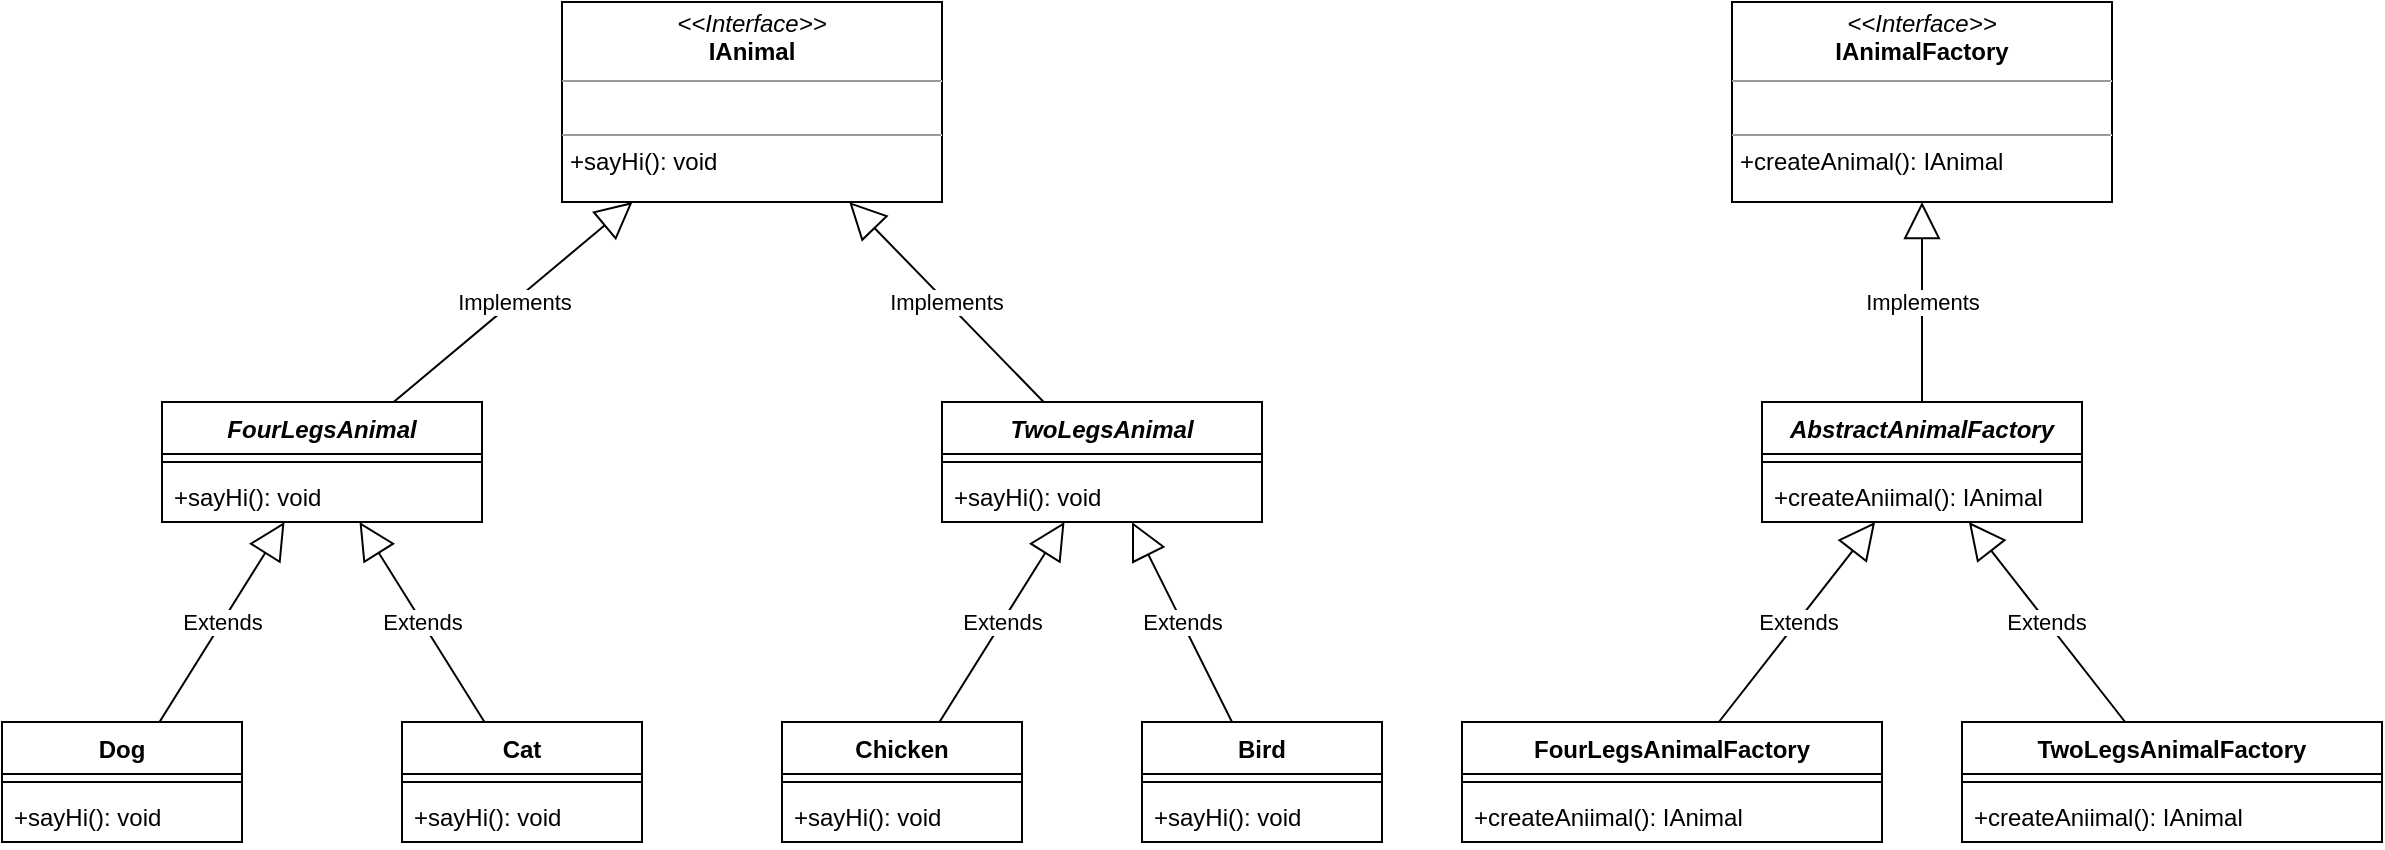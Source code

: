 <mxfile version="17.4.2" type="device"><diagram id="EGDvHh-TvlkpFJBMy5J7" name="Page-1"><mxGraphModel dx="2249" dy="794" grid="1" gridSize="10" guides="1" tooltips="1" connect="1" arrows="1" fold="1" page="1" pageScale="1" pageWidth="827" pageHeight="1169" math="0" shadow="0"><root><mxCell id="0"/><mxCell id="1" parent="0"/><mxCell id="TJbeqitGuI01zzAKS55R-5" value="&lt;p style=&quot;margin: 0px ; margin-top: 4px ; text-align: center&quot;&gt;&lt;i&gt;&amp;lt;&amp;lt;Interface&amp;gt;&amp;gt;&lt;/i&gt;&lt;br&gt;&lt;b&gt;IAnimal&lt;/b&gt;&lt;/p&gt;&lt;hr size=&quot;1&quot;&gt;&lt;p style=&quot;margin: 0px ; margin-left: 4px&quot;&gt;&lt;br&gt;&lt;/p&gt;&lt;hr size=&quot;1&quot;&gt;&lt;p style=&quot;margin: 0px ; margin-left: 4px&quot;&gt;+sayHi(): void&lt;br&gt;&lt;br&gt;&lt;/p&gt;" style="verticalAlign=top;align=left;overflow=fill;fontSize=12;fontFamily=Helvetica;html=1;" vertex="1" parent="1"><mxGeometry x="-50" y="120" width="190" height="100" as="geometry"/></mxCell><mxCell id="TJbeqitGuI01zzAKS55R-6" value="&lt;p style=&quot;margin: 0px ; margin-top: 4px ; text-align: center&quot;&gt;&lt;i&gt;&amp;lt;&amp;lt;Interface&amp;gt;&amp;gt;&lt;/i&gt;&lt;br&gt;&lt;b&gt;IAnimalFactory&lt;/b&gt;&lt;/p&gt;&lt;hr size=&quot;1&quot;&gt;&lt;p style=&quot;margin: 0px ; margin-left: 4px&quot;&gt;&lt;br&gt;&lt;/p&gt;&lt;hr size=&quot;1&quot;&gt;&lt;p style=&quot;margin: 0px ; margin-left: 4px&quot;&gt;+createAnimal(): IAnimal&lt;br&gt;&lt;br&gt;&lt;/p&gt;" style="verticalAlign=top;align=left;overflow=fill;fontSize=12;fontFamily=Helvetica;html=1;" vertex="1" parent="1"><mxGeometry x="535" y="120" width="190" height="100" as="geometry"/></mxCell><mxCell id="TJbeqitGuI01zzAKS55R-7" value="AbstractAnimalFactory" style="swimlane;fontStyle=3;align=center;verticalAlign=top;childLayout=stackLayout;horizontal=1;startSize=26;horizontalStack=0;resizeParent=1;resizeParentMax=0;resizeLast=0;collapsible=1;marginBottom=0;" vertex="1" parent="1"><mxGeometry x="550" y="320" width="160" height="60" as="geometry"/></mxCell><mxCell id="TJbeqitGuI01zzAKS55R-9" value="" style="line;strokeWidth=1;fillColor=none;align=left;verticalAlign=middle;spacingTop=-1;spacingLeft=3;spacingRight=3;rotatable=0;labelPosition=right;points=[];portConstraint=eastwest;" vertex="1" parent="TJbeqitGuI01zzAKS55R-7"><mxGeometry y="26" width="160" height="8" as="geometry"/></mxCell><mxCell id="TJbeqitGuI01zzAKS55R-10" value="+createAniimal(): IAnimal" style="text;strokeColor=none;fillColor=none;align=left;verticalAlign=top;spacingLeft=4;spacingRight=4;overflow=hidden;rotatable=0;points=[[0,0.5],[1,0.5]];portConstraint=eastwest;" vertex="1" parent="TJbeqitGuI01zzAKS55R-7"><mxGeometry y="34" width="160" height="26" as="geometry"/></mxCell><mxCell id="TJbeqitGuI01zzAKS55R-11" value="FourLegsAnimal" style="swimlane;fontStyle=3;align=center;verticalAlign=top;childLayout=stackLayout;horizontal=1;startSize=26;horizontalStack=0;resizeParent=1;resizeParentMax=0;resizeLast=0;collapsible=1;marginBottom=0;" vertex="1" parent="1"><mxGeometry x="-250" y="320" width="160" height="60" as="geometry"/></mxCell><mxCell id="TJbeqitGuI01zzAKS55R-12" value="" style="line;strokeWidth=1;fillColor=none;align=left;verticalAlign=middle;spacingTop=-1;spacingLeft=3;spacingRight=3;rotatable=0;labelPosition=right;points=[];portConstraint=eastwest;" vertex="1" parent="TJbeqitGuI01zzAKS55R-11"><mxGeometry y="26" width="160" height="8" as="geometry"/></mxCell><mxCell id="TJbeqitGuI01zzAKS55R-13" value="+sayHi(): void" style="text;strokeColor=none;fillColor=none;align=left;verticalAlign=top;spacingLeft=4;spacingRight=4;overflow=hidden;rotatable=0;points=[[0,0.5],[1,0.5]];portConstraint=eastwest;" vertex="1" parent="TJbeqitGuI01zzAKS55R-11"><mxGeometry y="34" width="160" height="26" as="geometry"/></mxCell><mxCell id="TJbeqitGuI01zzAKS55R-14" value="TwoLegsAnimal" style="swimlane;fontStyle=3;align=center;verticalAlign=top;childLayout=stackLayout;horizontal=1;startSize=26;horizontalStack=0;resizeParent=1;resizeParentMax=0;resizeLast=0;collapsible=1;marginBottom=0;" vertex="1" parent="1"><mxGeometry x="140" y="320" width="160" height="60" as="geometry"/></mxCell><mxCell id="TJbeqitGuI01zzAKS55R-15" value="" style="line;strokeWidth=1;fillColor=none;align=left;verticalAlign=middle;spacingTop=-1;spacingLeft=3;spacingRight=3;rotatable=0;labelPosition=right;points=[];portConstraint=eastwest;" vertex="1" parent="TJbeqitGuI01zzAKS55R-14"><mxGeometry y="26" width="160" height="8" as="geometry"/></mxCell><mxCell id="TJbeqitGuI01zzAKS55R-16" value="+sayHi(): void" style="text;strokeColor=none;fillColor=none;align=left;verticalAlign=top;spacingLeft=4;spacingRight=4;overflow=hidden;rotatable=0;points=[[0,0.5],[1,0.5]];portConstraint=eastwest;" vertex="1" parent="TJbeqitGuI01zzAKS55R-14"><mxGeometry y="34" width="160" height="26" as="geometry"/></mxCell><mxCell id="TJbeqitGuI01zzAKS55R-17" value="FourLegsAnimalFactory" style="swimlane;fontStyle=1;align=center;verticalAlign=top;childLayout=stackLayout;horizontal=1;startSize=26;horizontalStack=0;resizeParent=1;resizeParentMax=0;resizeLast=0;collapsible=1;marginBottom=0;" vertex="1" parent="1"><mxGeometry x="400" y="480" width="210" height="60" as="geometry"/></mxCell><mxCell id="TJbeqitGuI01zzAKS55R-19" value="" style="line;strokeWidth=1;fillColor=none;align=left;verticalAlign=middle;spacingTop=-1;spacingLeft=3;spacingRight=3;rotatable=0;labelPosition=right;points=[];portConstraint=eastwest;" vertex="1" parent="TJbeqitGuI01zzAKS55R-17"><mxGeometry y="26" width="210" height="8" as="geometry"/></mxCell><mxCell id="TJbeqitGuI01zzAKS55R-20" value="+createAniimal(): IAnimal" style="text;strokeColor=none;fillColor=none;align=left;verticalAlign=top;spacingLeft=4;spacingRight=4;overflow=hidden;rotatable=0;points=[[0,0.5],[1,0.5]];portConstraint=eastwest;" vertex="1" parent="TJbeqitGuI01zzAKS55R-17"><mxGeometry y="34" width="210" height="26" as="geometry"/></mxCell><mxCell id="TJbeqitGuI01zzAKS55R-21" value="TwoLegsAnimalFactory" style="swimlane;fontStyle=1;align=center;verticalAlign=top;childLayout=stackLayout;horizontal=1;startSize=26;horizontalStack=0;resizeParent=1;resizeParentMax=0;resizeLast=0;collapsible=1;marginBottom=0;" vertex="1" parent="1"><mxGeometry x="650" y="480" width="210" height="60" as="geometry"/></mxCell><mxCell id="TJbeqitGuI01zzAKS55R-22" value="" style="line;strokeWidth=1;fillColor=none;align=left;verticalAlign=middle;spacingTop=-1;spacingLeft=3;spacingRight=3;rotatable=0;labelPosition=right;points=[];portConstraint=eastwest;" vertex="1" parent="TJbeqitGuI01zzAKS55R-21"><mxGeometry y="26" width="210" height="8" as="geometry"/></mxCell><mxCell id="TJbeqitGuI01zzAKS55R-23" value="+createAniimal(): IAnimal" style="text;strokeColor=none;fillColor=none;align=left;verticalAlign=top;spacingLeft=4;spacingRight=4;overflow=hidden;rotatable=0;points=[[0,0.5],[1,0.5]];portConstraint=eastwest;" vertex="1" parent="TJbeqitGuI01zzAKS55R-21"><mxGeometry y="34" width="210" height="26" as="geometry"/></mxCell><mxCell id="TJbeqitGuI01zzAKS55R-24" value="Dog" style="swimlane;fontStyle=1;align=center;verticalAlign=top;childLayout=stackLayout;horizontal=1;startSize=26;horizontalStack=0;resizeParent=1;resizeParentMax=0;resizeLast=0;collapsible=1;marginBottom=0;" vertex="1" parent="1"><mxGeometry x="-330" y="480" width="120" height="60" as="geometry"/></mxCell><mxCell id="TJbeqitGuI01zzAKS55R-25" value="" style="line;strokeWidth=1;fillColor=none;align=left;verticalAlign=middle;spacingTop=-1;spacingLeft=3;spacingRight=3;rotatable=0;labelPosition=right;points=[];portConstraint=eastwest;" vertex="1" parent="TJbeqitGuI01zzAKS55R-24"><mxGeometry y="26" width="120" height="8" as="geometry"/></mxCell><mxCell id="TJbeqitGuI01zzAKS55R-26" value="+sayHi(): void" style="text;strokeColor=none;fillColor=none;align=left;verticalAlign=top;spacingLeft=4;spacingRight=4;overflow=hidden;rotatable=0;points=[[0,0.5],[1,0.5]];portConstraint=eastwest;" vertex="1" parent="TJbeqitGuI01zzAKS55R-24"><mxGeometry y="34" width="120" height="26" as="geometry"/></mxCell><mxCell id="TJbeqitGuI01zzAKS55R-36" value="Cat" style="swimlane;fontStyle=1;align=center;verticalAlign=top;childLayout=stackLayout;horizontal=1;startSize=26;horizontalStack=0;resizeParent=1;resizeParentMax=0;resizeLast=0;collapsible=1;marginBottom=0;" vertex="1" parent="1"><mxGeometry x="-130" y="480" width="120" height="60" as="geometry"/></mxCell><mxCell id="TJbeqitGuI01zzAKS55R-37" value="" style="line;strokeWidth=1;fillColor=none;align=left;verticalAlign=middle;spacingTop=-1;spacingLeft=3;spacingRight=3;rotatable=0;labelPosition=right;points=[];portConstraint=eastwest;" vertex="1" parent="TJbeqitGuI01zzAKS55R-36"><mxGeometry y="26" width="120" height="8" as="geometry"/></mxCell><mxCell id="TJbeqitGuI01zzAKS55R-38" value="+sayHi(): void" style="text;strokeColor=none;fillColor=none;align=left;verticalAlign=top;spacingLeft=4;spacingRight=4;overflow=hidden;rotatable=0;points=[[0,0.5],[1,0.5]];portConstraint=eastwest;" vertex="1" parent="TJbeqitGuI01zzAKS55R-36"><mxGeometry y="34" width="120" height="26" as="geometry"/></mxCell><mxCell id="TJbeqitGuI01zzAKS55R-39" value="Chicken" style="swimlane;fontStyle=1;align=center;verticalAlign=top;childLayout=stackLayout;horizontal=1;startSize=26;horizontalStack=0;resizeParent=1;resizeParentMax=0;resizeLast=0;collapsible=1;marginBottom=0;" vertex="1" parent="1"><mxGeometry x="60" y="480" width="120" height="60" as="geometry"/></mxCell><mxCell id="TJbeqitGuI01zzAKS55R-40" value="" style="line;strokeWidth=1;fillColor=none;align=left;verticalAlign=middle;spacingTop=-1;spacingLeft=3;spacingRight=3;rotatable=0;labelPosition=right;points=[];portConstraint=eastwest;" vertex="1" parent="TJbeqitGuI01zzAKS55R-39"><mxGeometry y="26" width="120" height="8" as="geometry"/></mxCell><mxCell id="TJbeqitGuI01zzAKS55R-41" value="+sayHi(): void" style="text;strokeColor=none;fillColor=none;align=left;verticalAlign=top;spacingLeft=4;spacingRight=4;overflow=hidden;rotatable=0;points=[[0,0.5],[1,0.5]];portConstraint=eastwest;" vertex="1" parent="TJbeqitGuI01zzAKS55R-39"><mxGeometry y="34" width="120" height="26" as="geometry"/></mxCell><mxCell id="TJbeqitGuI01zzAKS55R-42" value="Bird" style="swimlane;fontStyle=1;align=center;verticalAlign=top;childLayout=stackLayout;horizontal=1;startSize=26;horizontalStack=0;resizeParent=1;resizeParentMax=0;resizeLast=0;collapsible=1;marginBottom=0;" vertex="1" parent="1"><mxGeometry x="240" y="480" width="120" height="60" as="geometry"/></mxCell><mxCell id="TJbeqitGuI01zzAKS55R-43" value="" style="line;strokeWidth=1;fillColor=none;align=left;verticalAlign=middle;spacingTop=-1;spacingLeft=3;spacingRight=3;rotatable=0;labelPosition=right;points=[];portConstraint=eastwest;" vertex="1" parent="TJbeqitGuI01zzAKS55R-42"><mxGeometry y="26" width="120" height="8" as="geometry"/></mxCell><mxCell id="TJbeqitGuI01zzAKS55R-44" value="+sayHi(): void" style="text;strokeColor=none;fillColor=none;align=left;verticalAlign=top;spacingLeft=4;spacingRight=4;overflow=hidden;rotatable=0;points=[[0,0.5],[1,0.5]];portConstraint=eastwest;" vertex="1" parent="TJbeqitGuI01zzAKS55R-42"><mxGeometry y="34" width="120" height="26" as="geometry"/></mxCell><mxCell id="TJbeqitGuI01zzAKS55R-46" value="Implements" style="endArrow=block;endSize=16;endFill=0;html=1;rounded=0;" edge="1" parent="1" source="TJbeqitGuI01zzAKS55R-11" target="TJbeqitGuI01zzAKS55R-5"><mxGeometry width="160" relative="1" as="geometry"><mxPoint x="130" y="410" as="sourcePoint"/><mxPoint x="290" y="410" as="targetPoint"/></mxGeometry></mxCell><mxCell id="TJbeqitGuI01zzAKS55R-47" value="Implements" style="endArrow=block;endSize=16;endFill=0;html=1;rounded=0;" edge="1" parent="1" source="TJbeqitGuI01zzAKS55R-14" target="TJbeqitGuI01zzAKS55R-5"><mxGeometry width="160" relative="1" as="geometry"><mxPoint x="-124.167" y="330" as="sourcePoint"/><mxPoint x="-4.722" y="230" as="targetPoint"/></mxGeometry></mxCell><mxCell id="TJbeqitGuI01zzAKS55R-48" value="Implements" style="endArrow=block;endSize=16;endFill=0;html=1;rounded=0;" edge="1" parent="1" source="TJbeqitGuI01zzAKS55R-7" target="TJbeqitGuI01zzAKS55R-6"><mxGeometry width="160" relative="1" as="geometry"><mxPoint x="-184.167" y="340" as="sourcePoint"/><mxPoint x="-64.722" y="240" as="targetPoint"/></mxGeometry></mxCell><mxCell id="TJbeqitGuI01zzAKS55R-49" value="Extends" style="endArrow=block;endSize=16;endFill=0;html=1;rounded=0;" edge="1" parent="1" source="TJbeqitGuI01zzAKS55R-24" target="TJbeqitGuI01zzAKS55R-11"><mxGeometry width="160" relative="1" as="geometry"><mxPoint x="-340" y="710" as="sourcePoint"/><mxPoint x="-180" y="710" as="targetPoint"/></mxGeometry></mxCell><mxCell id="TJbeqitGuI01zzAKS55R-50" value="Extends" style="endArrow=block;endSize=16;endFill=0;html=1;rounded=0;" edge="1" parent="1" source="TJbeqitGuI01zzAKS55R-36" target="TJbeqitGuI01zzAKS55R-11"><mxGeometry width="160" relative="1" as="geometry"><mxPoint x="-241.25" y="490" as="sourcePoint"/><mxPoint x="-178.75" y="390" as="targetPoint"/></mxGeometry></mxCell><mxCell id="TJbeqitGuI01zzAKS55R-51" value="Extends" style="endArrow=block;endSize=16;endFill=0;html=1;rounded=0;" edge="1" parent="1" source="TJbeqitGuI01zzAKS55R-39" target="TJbeqitGuI01zzAKS55R-14"><mxGeometry width="160" relative="1" as="geometry"><mxPoint x="-231.25" y="500" as="sourcePoint"/><mxPoint x="-168.75" y="400" as="targetPoint"/></mxGeometry></mxCell><mxCell id="TJbeqitGuI01zzAKS55R-52" value="Extends" style="endArrow=block;endSize=16;endFill=0;html=1;rounded=0;" edge="1" parent="1" source="TJbeqitGuI01zzAKS55R-42" target="TJbeqitGuI01zzAKS55R-14"><mxGeometry width="160" relative="1" as="geometry"><mxPoint x="-221.25" y="510" as="sourcePoint"/><mxPoint x="-158.75" y="410" as="targetPoint"/></mxGeometry></mxCell><mxCell id="TJbeqitGuI01zzAKS55R-53" value="Extends" style="endArrow=block;endSize=16;endFill=0;html=1;rounded=0;" edge="1" parent="1" source="TJbeqitGuI01zzAKS55R-17" target="TJbeqitGuI01zzAKS55R-7"><mxGeometry width="160" relative="1" as="geometry"><mxPoint x="-281.25" y="520" as="sourcePoint"/><mxPoint x="-218.75" y="420" as="targetPoint"/></mxGeometry></mxCell><mxCell id="TJbeqitGuI01zzAKS55R-54" value="Extends" style="endArrow=block;endSize=16;endFill=0;html=1;rounded=0;" edge="1" parent="1" source="TJbeqitGuI01zzAKS55R-21" target="TJbeqitGuI01zzAKS55R-7"><mxGeometry width="160" relative="1" as="geometry"><mxPoint x="538.438" y="490" as="sourcePoint"/><mxPoint x="616.562" y="390" as="targetPoint"/></mxGeometry></mxCell></root></mxGraphModel></diagram></mxfile>